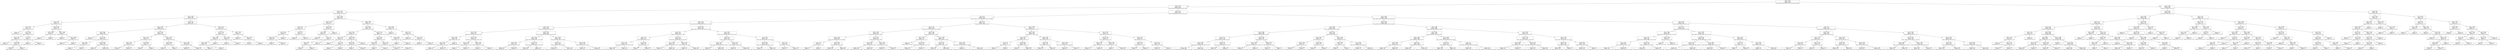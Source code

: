 digraph Tree {
node [shape=box, fontname="helvetica"] ;
edge [fontname="helvetica"] ;
0 [label="x[19] <= 2.031\nentropy = 2.331\nsamples = 20341\nvalue = [5163.0, 540.0, 3823.0, 7213.0, 1622.0, 640.0, 1340.0]"] ;
1 [label="x[18] <= 0.033\nentropy = 2.169\nsamples = 16707\nvalue = [5132, 537, 559, 6899, 1621, 640, 1319]"] ;
0 -> 1 [labeldistance=2.5, labelangle=45, headlabel="True"] ;
2 [label="x[10] <= 0.443\nentropy = 1.255\nsamples = 730\nvalue = [38, 2, 5, 178, 7, 498, 2]"] ;
1 -> 2 ;
3 [label="x[10] <= 0.209\nentropy = 0.961\nsamples = 624\nvalue = [12, 1, 5, 115, 3, 487, 1]"] ;
2 -> 3 ;
4 [label="x[22] <= 0.035\nentropy = 1.95\nsamples = 29\nvalue = [6, 0, 5, 8, 0, 10, 0]"] ;
3 -> 4 ;
5 [label="x[1] <= 0.427\nentropy = 1.574\nsamples = 17\nvalue = [1, 0, 3, 3, 0, 10, 0]"] ;
4 -> 5 ;
6 [label="entropy = 0.0\nsamples = 3\nvalue = [0, 0, 3, 0, 0, 0, 0]"] ;
5 -> 6 ;
7 [label="x[0] <= 0.831\nentropy = 1.095\nsamples = 14\nvalue = [1, 0, 0, 3, 0, 10, 0]"] ;
5 -> 7 ;
8 [label="x[22] <= 0.027\nentropy = 0.65\nsamples = 12\nvalue = [0, 0, 0, 2, 0, 10, 0]"] ;
7 -> 8 ;
9 [label="entropy = 0.0\nsamples = 9\nvalue = [0, 0, 0, 0, 0, 9, 0]"] ;
8 -> 9 ;
10 [label="x[4] <= 0.069\nentropy = 0.918\nsamples = 3\nvalue = [0, 0, 0, 2, 0, 1, 0]"] ;
8 -> 10 ;
11 [label="entropy = 0.0\nsamples = 2\nvalue = [0, 0, 0, 2, 0, 0, 0]"] ;
10 -> 11 ;
12 [label="entropy = 0.0\nsamples = 1\nvalue = [0, 0, 0, 0, 0, 1, 0]"] ;
10 -> 12 ;
13 [label="x[7] <= 0.647\nentropy = 1.0\nsamples = 2\nvalue = [1, 0, 0, 1, 0, 0, 0]"] ;
7 -> 13 ;
14 [label="entropy = 0.0\nsamples = 1\nvalue = [0, 0, 0, 1, 0, 0, 0]"] ;
13 -> 14 ;
15 [label="entropy = 0.0\nsamples = 1\nvalue = [1, 0, 0, 0, 0, 0, 0]"] ;
13 -> 15 ;
16 [label="x[12] <= 0.319\nentropy = 1.483\nsamples = 12\nvalue = [5, 0, 2, 5, 0, 0, 0]"] ;
4 -> 16 ;
17 [label="x[13] <= 0.809\nentropy = 0.971\nsamples = 5\nvalue = [3, 0, 2, 0, 0, 0, 0]"] ;
16 -> 17 ;
18 [label="entropy = 0.0\nsamples = 2\nvalue = [0, 0, 2, 0, 0, 0, 0]"] ;
17 -> 18 ;
19 [label="entropy = 0.0\nsamples = 3\nvalue = [3, 0, 0, 0, 0, 0, 0]"] ;
17 -> 19 ;
20 [label="x[22] <= 0.136\nentropy = 0.863\nsamples = 7\nvalue = [2, 0, 0, 5, 0, 0, 0]"] ;
16 -> 20 ;
21 [label="entropy = 0.0\nsamples = 4\nvalue = [0, 0, 0, 4, 0, 0, 0]"] ;
20 -> 21 ;
22 [label="x[11] <= 0.236\nentropy = 0.918\nsamples = 3\nvalue = [2, 0, 0, 1, 0, 0, 0]"] ;
20 -> 22 ;
23 [label="entropy = 0.0\nsamples = 1\nvalue = [0, 0, 0, 1, 0, 0, 0]"] ;
22 -> 23 ;
24 [label="entropy = 0.0\nsamples = 2\nvalue = [2, 0, 0, 0, 0, 0, 0]"] ;
22 -> 24 ;
25 [label="x[19] <= 1.06\nentropy = 0.837\nsamples = 595\nvalue = [6, 1, 0, 107, 3, 477, 1]"] ;
3 -> 25 ;
26 [label="x[22] <= 0.028\nentropy = 0.779\nsamples = 569\nvalue = [5, 0, 0, 98, 3, 463, 0]"] ;
25 -> 26 ;
27 [label="x[8] <= 0.06\nentropy = 0.688\nsamples = 438\nvalue = [1, 0, 0, 76, 0, 361, 0]"] ;
26 -> 27 ;
28 [label="entropy = 0.0\nsamples = 3\nvalue = [0, 0, 0, 3, 0, 0, 0]"] ;
27 -> 28 ;
29 [label="x[0] <= 0.334\nentropy = 0.676\nsamples = 435\nvalue = [1, 0, 0, 73, 0, 361, 0]"] ;
27 -> 29 ;
30 [label="x[1] <= 0.057\nentropy = 0.986\nsamples = 9\nvalue = [1, 0, 0, 1, 0, 7, 0]"] ;
29 -> 30 ;
31 [label="entropy = 0.0\nsamples = 7\nvalue = [0, 0, 0, 0, 0, 7, 0]"] ;
30 -> 31 ;
32 [label="entropy = 1.0\nsamples = 2\nvalue = [1, 0, 0, 1, 0, 0, 0]"] ;
30 -> 32 ;
33 [label="x[14] <= 0.003\nentropy = 0.655\nsamples = 426\nvalue = [0, 0, 0, 72, 0, 354, 0]"] ;
29 -> 33 ;
34 [label="entropy = 0.0\nsamples = 18\nvalue = [0, 0, 0, 0, 0, 18, 0]"] ;
33 -> 34 ;
35 [label="entropy = 0.672\nsamples = 408\nvalue = [0, 0, 0, 72, 0, 336, 0]"] ;
33 -> 35 ;
36 [label="x[6] <= 0.758\nentropy = 0.992\nsamples = 131\nvalue = [4, 0, 0, 22, 3, 102, 0]"] ;
26 -> 36 ;
37 [label="x[6] <= 0.702\nentropy = 1.428\nsamples = 27\nvalue = [2, 0, 0, 4, 3, 18, 0]"] ;
36 -> 37 ;
38 [label="x[0] <= 0.522\nentropy = 1.096\nsamples = 22\nvalue = [2, 0, 0, 4, 0, 16, 0]"] ;
37 -> 38 ;
39 [label="entropy = 0.971\nsamples = 5\nvalue = [2, 0, 0, 0, 0, 3, 0]"] ;
38 -> 39 ;
40 [label="entropy = 0.787\nsamples = 17\nvalue = [0, 0, 0, 4, 0, 13, 0]"] ;
38 -> 40 ;
41 [label="x[1] <= 0.469\nentropy = 0.971\nsamples = 5\nvalue = [0, 0, 0, 0, 3, 2, 0]"] ;
37 -> 41 ;
42 [label="entropy = 0.0\nsamples = 2\nvalue = [0, 0, 0, 0, 0, 2, 0]"] ;
41 -> 42 ;
43 [label="entropy = 0.0\nsamples = 3\nvalue = [0, 0, 0, 0, 3, 0, 0]"] ;
41 -> 43 ;
44 [label="x[15] <= 0.732\nentropy = 0.796\nsamples = 104\nvalue = [2, 0, 0, 18, 0, 84, 0]"] ;
36 -> 44 ;
45 [label="x[21] <= 0.208\nentropy = 0.286\nsamples = 20\nvalue = [1, 0, 0, 0, 0, 19, 0]"] ;
44 -> 45 ;
46 [label="entropy = 0.0\nsamples = 19\nvalue = [0, 0, 0, 0, 0, 19, 0]"] ;
45 -> 46 ;
47 [label="entropy = 0.0\nsamples = 1\nvalue = [1, 0, 0, 0, 0, 0, 0]"] ;
45 -> 47 ;
48 [label="x[11] <= 0.887\nentropy = 0.839\nsamples = 84\nvalue = [1, 0, 0, 18, 0, 65, 0]"] ;
44 -> 48 ;
49 [label="entropy = 0.829\nsamples = 65\nvalue = [0, 0, 0, 17, 0, 48, 0]"] ;
48 -> 49 ;
50 [label="entropy = 0.591\nsamples = 19\nvalue = [1, 0, 0, 1, 0, 17, 0]"] ;
48 -> 50 ;
51 [label="x[13] <= 0.67\nentropy = 1.553\nsamples = 26\nvalue = [1, 1, 0, 9, 0, 14, 1]"] ;
25 -> 51 ;
52 [label="x[7] <= 0.925\nentropy = 1.116\nsamples = 21\nvalue = [0, 0, 0, 6, 0, 14, 1]"] ;
51 -> 52 ;
53 [label="x[6] <= 0.957\nentropy = 0.996\nsamples = 13\nvalue = [0, 0, 0, 6, 0, 7, 0]"] ;
52 -> 53 ;
54 [label="x[11] <= 0.796\nentropy = 0.881\nsamples = 10\nvalue = [0, 0, 0, 3, 0, 7, 0]"] ;
53 -> 54 ;
55 [label="entropy = 1.0\nsamples = 6\nvalue = [0, 0, 0, 3, 0, 3, 0]"] ;
54 -> 55 ;
56 [label="entropy = 0.0\nsamples = 4\nvalue = [0, 0, 0, 0, 0, 4, 0]"] ;
54 -> 56 ;
57 [label="entropy = 0.0\nsamples = 3\nvalue = [0, 0, 0, 3, 0, 0, 0]"] ;
53 -> 57 ;
58 [label="x[11] <= 0.249\nentropy = 0.544\nsamples = 8\nvalue = [0, 0, 0, 0, 0, 7, 1]"] ;
52 -> 58 ;
59 [label="entropy = 0.0\nsamples = 1\nvalue = [0, 0, 0, 0, 0, 0, 1]"] ;
58 -> 59 ;
60 [label="entropy = 0.0\nsamples = 7\nvalue = [0, 0, 0, 0, 0, 7, 0]"] ;
58 -> 60 ;
61 [label="x[18] <= 0.022\nentropy = 1.371\nsamples = 5\nvalue = [1, 1, 0, 3, 0, 0, 0]"] ;
51 -> 61 ;
62 [label="entropy = 0.0\nsamples = 3\nvalue = [0, 0, 0, 3, 0, 0, 0]"] ;
61 -> 62 ;
63 [label="x[22] <= 0.027\nentropy = 1.0\nsamples = 2\nvalue = [1, 1, 0, 0, 0, 0, 0]"] ;
61 -> 63 ;
64 [label="entropy = 0.0\nsamples = 1\nvalue = [1, 0, 0, 0, 0, 0, 0]"] ;
63 -> 64 ;
65 [label="entropy = 0.0\nsamples = 1\nvalue = [0, 1, 0, 0, 0, 0, 0]"] ;
63 -> 65 ;
66 [label="x[11] <= 0.312\nentropy = 1.588\nsamples = 106\nvalue = [26, 1, 0, 63, 4, 11, 1]"] ;
2 -> 66 ;
67 [label="x[22] <= 0.024\nentropy = 1.415\nsamples = 31\nvalue = [1, 1, 0, 22, 1, 5, 1]"] ;
66 -> 67 ;
68 [label="x[4] <= 0.03\nentropy = 1.753\nsamples = 9\nvalue = [0, 1, 0, 3, 0, 4, 1]"] ;
67 -> 68 ;
69 [label="x[6] <= 0.817\nentropy = 0.985\nsamples = 7\nvalue = [0, 0, 0, 3, 0, 4, 0]"] ;
68 -> 69 ;
70 [label="x[11] <= 0.22\nentropy = 0.811\nsamples = 4\nvalue = [0, 0, 0, 3, 0, 1, 0]"] ;
69 -> 70 ;
71 [label="entropy = 0.0\nsamples = 3\nvalue = [0, 0, 0, 3, 0, 0, 0]"] ;
70 -> 71 ;
72 [label="entropy = 0.0\nsamples = 1\nvalue = [0, 0, 0, 0, 0, 1, 0]"] ;
70 -> 72 ;
73 [label="entropy = 0.0\nsamples = 3\nvalue = [0, 0, 0, 0, 0, 3, 0]"] ;
69 -> 73 ;
74 [label="x[0] <= 0.367\nentropy = 1.0\nsamples = 2\nvalue = [0, 1, 0, 0, 0, 0, 1]"] ;
68 -> 74 ;
75 [label="entropy = 0.0\nsamples = 1\nvalue = [0, 0, 0, 0, 0, 0, 1]"] ;
74 -> 75 ;
76 [label="entropy = 0.0\nsamples = 1\nvalue = [0, 1, 0, 0, 0, 0, 0]"] ;
74 -> 76 ;
77 [label="x[0] <= 0.962\nentropy = 0.791\nsamples = 22\nvalue = [1, 0, 0, 19, 1, 1, 0]"] ;
67 -> 77 ;
78 [label="x[7] <= 0.89\nentropy = 0.549\nsamples = 21\nvalue = [0, 0, 0, 19, 1, 1, 0]"] ;
77 -> 78 ;
79 [label="entropy = 0.0\nsamples = 17\nvalue = [0, 0, 0, 17, 0, 0, 0]"] ;
78 -> 79 ;
80 [label="x[1] <= 0.231\nentropy = 1.5\nsamples = 4\nvalue = [0, 0, 0, 2, 1, 1, 0]"] ;
78 -> 80 ;
81 [label="x[10] <= 0.651\nentropy = 1.0\nsamples = 2\nvalue = [0, 0, 0, 0, 1, 1, 0]"] ;
80 -> 81 ;
82 [label="entropy = 0.0\nsamples = 1\nvalue = [0, 0, 0, 0, 1, 0, 0]"] ;
81 -> 82 ;
83 [label="entropy = 0.0\nsamples = 1\nvalue = [0, 0, 0, 0, 0, 1, 0]"] ;
81 -> 83 ;
84 [label="entropy = 0.0\nsamples = 2\nvalue = [0, 0, 0, 2, 0, 0, 0]"] ;
80 -> 84 ;
85 [label="entropy = 0.0\nsamples = 1\nvalue = [1, 0, 0, 0, 0, 0, 0]"] ;
77 -> 85 ;
86 [label="x[10] <= 0.859\nentropy = 1.482\nsamples = 75\nvalue = [25, 0, 0, 41, 3, 6, 0]"] ;
66 -> 86 ;
87 [label="x[0] <= 0.533\nentropy = 1.526\nsamples = 56\nvalue = [25, 0, 0, 24, 2, 5, 0]"] ;
86 -> 87 ;
88 [label="x[0] <= 0.413\nentropy = 1.663\nsamples = 24\nvalue = [6, 0, 0, 12, 1, 5, 0]"] ;
87 -> 88 ;
89 [label="x[8] <= 0.367\nentropy = 1.361\nsamples = 10\nvalue = [5, 0, 0, 4, 1, 0, 0]"] ;
88 -> 89 ;
90 [label="entropy = 0.0\nsamples = 4\nvalue = [0, 0, 0, 4, 0, 0, 0]"] ;
89 -> 90 ;
91 [label="x[1] <= 0.18\nentropy = 0.65\nsamples = 6\nvalue = [5, 0, 0, 0, 1, 0, 0]"] ;
89 -> 91 ;
92 [label="entropy = 0.0\nsamples = 1\nvalue = [0, 0, 0, 0, 1, 0, 0]"] ;
91 -> 92 ;
93 [label="entropy = 0.0\nsamples = 5\nvalue = [5, 0, 0, 0, 0, 0, 0]"] ;
91 -> 93 ;
94 [label="x[19] <= 0.929\nentropy = 1.264\nsamples = 14\nvalue = [1, 0, 0, 8, 0, 5, 0]"] ;
88 -> 94 ;
95 [label="x[13] <= 0.467\nentropy = 0.922\nsamples = 10\nvalue = [1, 0, 0, 8, 0, 1, 0]"] ;
94 -> 95 ;
96 [label="entropy = 0.0\nsamples = 1\nvalue = [0, 0, 0, 0, 0, 1, 0]"] ;
95 -> 96 ;
97 [label="entropy = 0.503\nsamples = 9\nvalue = [1, 0, 0, 8, 0, 0, 0]"] ;
95 -> 97 ;
98 [label="entropy = 0.0\nsamples = 4\nvalue = [0, 0, 0, 0, 0, 4, 0]"] ;
94 -> 98 ;
99 [label="x[10] <= 0.718\nentropy = 1.133\nsamples = 32\nvalue = [19, 0, 0, 12, 1, 0, 0]"] ;
87 -> 99 ;
100 [label="x[5] <= 0.015\nentropy = 0.994\nsamples = 22\nvalue = [10, 0, 0, 12, 0, 0, 0]"] ;
99 -> 100 ;
101 [label="x[8] <= 0.921\nentropy = 0.544\nsamples = 8\nvalue = [1, 0, 0, 7, 0, 0, 0]"] ;
100 -> 101 ;
102 [label="entropy = 0.0\nsamples = 7\nvalue = [0, 0, 0, 7, 0, 0, 0]"] ;
101 -> 102 ;
103 [label="entropy = 0.0\nsamples = 1\nvalue = [1, 0, 0, 0, 0, 0, 0]"] ;
101 -> 103 ;
104 [label="x[13] <= 0.781\nentropy = 0.94\nsamples = 14\nvalue = [9, 0, 0, 5, 0, 0, 0]"] ;
100 -> 104 ;
105 [label="entropy = 0.918\nsamples = 6\nvalue = [2, 0, 0, 4, 0, 0, 0]"] ;
104 -> 105 ;
106 [label="entropy = 0.544\nsamples = 8\nvalue = [7, 0, 0, 1, 0, 0, 0]"] ;
104 -> 106 ;
107 [label="x[12] <= 0.189\nentropy = 0.469\nsamples = 10\nvalue = [9, 0, 0, 0, 1, 0, 0]"] ;
99 -> 107 ;
108 [label="entropy = 0.0\nsamples = 1\nvalue = [0, 0, 0, 0, 1, 0, 0]"] ;
107 -> 108 ;
109 [label="entropy = 0.0\nsamples = 9\nvalue = [9, 0, 0, 0, 0, 0, 0]"] ;
107 -> 109 ;
110 [label="x[6] <= 0.356\nentropy = 0.591\nsamples = 19\nvalue = [0, 0, 0, 17, 1, 1, 0]"] ;
86 -> 110 ;
111 [label="entropy = 0.0\nsamples = 1\nvalue = [0, 0, 0, 0, 1, 0, 0]"] ;
110 -> 111 ;
112 [label="x[12] <= 0.417\nentropy = 0.31\nsamples = 18\nvalue = [0, 0, 0, 17, 0, 1, 0]"] ;
110 -> 112 ;
113 [label="entropy = 0.0\nsamples = 14\nvalue = [0, 0, 0, 14, 0, 0, 0]"] ;
112 -> 113 ;
114 [label="x[5] <= 0.023\nentropy = 0.811\nsamples = 4\nvalue = [0, 0, 0, 3, 0, 1, 0]"] ;
112 -> 114 ;
115 [label="entropy = 0.0\nsamples = 1\nvalue = [0, 0, 0, 0, 0, 1, 0]"] ;
114 -> 115 ;
116 [label="entropy = 0.0\nsamples = 3\nvalue = [0, 0, 0, 3, 0, 0, 0]"] ;
114 -> 116 ;
117 [label="x[8] <= 0.33\nentropy = 2.075\nsamples = 15977\nvalue = [5094, 535, 554, 6721, 1614, 142, 1317]"] ;
1 -> 117 ;
118 [label="x[9] <= 0.5\nentropy = 2.235\nsamples = 4392\nvalue = [1027.0, 170.0, 176.0, 1593.0, 270.0, 76.0, 1080.0]"] ;
117 -> 118 ;
119 [label="x[21] <= 0.39\nentropy = 2.269\nsamples = 2361\nvalue = [609.0, 158.0, 175.0, 1003.0, 205.0, 72.0, 139.0]"] ;
118 -> 119 ;
120 [label="x[4] <= 0.101\nentropy = 2.146\nsamples = 1159\nvalue = [361, 21, 133, 474, 36, 67, 67]"] ;
119 -> 120 ;
121 [label="x[8] <= 0.209\nentropy = 1.912\nsamples = 147\nvalue = [14.0, 5.0, 7.0, 66.0, 5.0, 50.0, 0.0]"] ;
120 -> 121 ;
122 [label="x[10] <= 0.874\nentropy = 1.907\nsamples = 68\nvalue = [10, 4, 7, 38, 1, 8, 0]"] ;
121 -> 122 ;
123 [label="x[6] <= 0.854\nentropy = 2.164\nsamples = 53\nvalue = [10, 4, 7, 23, 1, 8, 0]"] ;
122 -> 123 ;
124 [label="entropy = 1.51\nsamples = 21\nvalue = [6, 0, 2, 12, 1, 0, 0]"] ;
123 -> 124 ;
125 [label="entropy = 2.198\nsamples = 32\nvalue = [4, 4, 5, 11, 0, 8, 0]"] ;
123 -> 125 ;
126 [label="entropy = 0.0\nsamples = 15\nvalue = [0, 0, 0, 15, 0, 0, 0]"] ;
122 -> 126 ;
127 [label="x[10] <= 0.209\nentropy = 1.531\nsamples = 79\nvalue = [4.0, 1.0, 0.0, 28.0, 4.0, 42.0, 0.0]"] ;
121 -> 127 ;
128 [label="x[11] <= 0.147\nentropy = 1.452\nsamples = 17\nvalue = [2, 0, 0, 11, 3, 1, 0]"] ;
127 -> 128 ;
129 [label="entropy = 1.5\nsamples = 4\nvalue = [1, 0, 0, 0, 2, 1, 0]"] ;
128 -> 129 ;
130 [label="entropy = 0.773\nsamples = 13\nvalue = [1, 0, 0, 11, 1, 0, 0]"] ;
128 -> 130 ;
131 [label="x[10] <= 0.859\nentropy = 1.258\nsamples = 62\nvalue = [2, 1, 0, 17, 1, 41, 0]"] ;
127 -> 131 ;
132 [label="entropy = 1.17\nsamples = 56\nvalue = [2, 1, 0, 11, 1, 41, 0]"] ;
131 -> 132 ;
133 [label="entropy = 0.0\nsamples = 6\nvalue = [0, 0, 0, 6, 0, 0, 0]"] ;
131 -> 133 ;
134 [label="x[16] <= 0.733\nentropy = 2.039\nsamples = 1012\nvalue = [347.0, 16.0, 126.0, 408.0, 31.0, 17.0, 67.0]"] ;
120 -> 134 ;
135 [label="x[0] <= 0.329\nentropy = 1.892\nsamples = 348\nvalue = [64.0, 0.0, 95.0, 154.0, 1.0, 5.0, 29.0]"] ;
134 -> 135 ;
136 [label="x[4] <= 0.756\nentropy = 1.548\nsamples = 132\nvalue = [9, 0, 74, 38, 0, 0, 11]"] ;
135 -> 136 ;
137 [label="entropy = 1.775\nsamples = 80\nvalue = [8, 0, 26, 35, 0, 0, 11]"] ;
136 -> 137 ;
138 [label="entropy = 0.454\nsamples = 52\nvalue = [1, 0, 48, 3, 0, 0, 0]"] ;
136 -> 138 ;
139 [label="x[5] <= 0.374\nentropy = 1.772\nsamples = 216\nvalue = [55.0, 0.0, 21.0, 116.0, 1.0, 5.0, 18.0]"] ;
135 -> 139 ;
140 [label="entropy = 1.392\nsamples = 34\nvalue = [4, 0, 0, 23, 0, 5, 2]"] ;
139 -> 140 ;
141 [label="entropy = 1.718\nsamples = 182\nvalue = [51, 0, 21, 93, 1, 0, 16]"] ;
139 -> 141 ;
142 [label="x[10] <= 0.209\nentropy = 1.933\nsamples = 664\nvalue = [283, 16, 31, 254, 30, 12, 38]"] ;
134 -> 142 ;
143 [label="x[19] <= 1.13\nentropy = 1.838\nsamples = 438\nvalue = [201, 9, 31, 157, 20, 0, 20]"] ;
142 -> 143 ;
144 [label="entropy = 1.723\nsamples = 253\nvalue = [131.0, 8.0, 18.0, 77.0, 19.0, 0.0, 0.0]"] ;
143 -> 144 ;
145 [label="entropy = 1.751\nsamples = 185\nvalue = [70, 1, 13, 80, 1, 0, 20]"] ;
143 -> 145 ;
146 [label="x[10] <= 0.443\nentropy = 1.924\nsamples = 226\nvalue = [82, 7, 0, 97, 10, 12, 18]"] ;
142 -> 146 ;
147 [label="entropy = 1.927\nsamples = 54\nvalue = [27, 2, 0, 9, 3, 12, 1]"] ;
146 -> 147 ;
148 [label="entropy = 1.687\nsamples = 172\nvalue = [55.0, 5.0, 0.0, 88.0, 7.0, 0.0, 17.0]"] ;
146 -> 148 ;
149 [label="x[16] <= 0.999\nentropy = 2.191\nsamples = 1202\nvalue = [248.0, 137.0, 42.0, 529.0, 169.0, 5.0, 72.0]"] ;
119 -> 149 ;
150 [label="x[8] <= 0.06\nentropy = 2.097\nsamples = 449\nvalue = [75, 35, 34, 230, 26, 1, 48]"] ;
149 -> 150 ;
151 [label="x[6] <= 0.97\nentropy = 1.713\nsamples = 229\nvalue = [36, 18, 4, 145, 16, 1, 9]"] ;
150 -> 151 ;
152 [label="x[21] <= 0.772\nentropy = 1.753\nsamples = 196\nvalue = [36.0, 18.0, 2.0, 117.0, 14.0, 0.0, 9.0]"] ;
151 -> 152 ;
153 [label="entropy = 1.654\nsamples = 128\nvalue = [31, 8, 0, 75, 6, 0, 8]"] ;
152 -> 153 ;
154 [label="entropy = 1.715\nsamples = 68\nvalue = [5, 10, 2, 42, 8, 0, 1]"] ;
152 -> 154 ;
155 [label="x[4] <= 0.251\nentropy = 0.844\nsamples = 33\nvalue = [0, 0, 2, 28, 2, 1, 0]"] ;
151 -> 155 ;
156 [label="entropy = 1.585\nsamples = 3\nvalue = [0, 0, 0, 1, 1, 1, 0]"] ;
155 -> 156 ;
157 [label="entropy = 0.561\nsamples = 30\nvalue = [0, 0, 2, 27, 1, 0, 0]"] ;
155 -> 157 ;
158 [label="x[10] <= 0.51\nentropy = 2.295\nsamples = 220\nvalue = [39.0, 17.0, 30.0, 85.0, 10.0, 0.0, 39.0]"] ;
150 -> 158 ;
159 [label="x[6] <= 0.226\nentropy = 2.192\nsamples = 139\nvalue = [31, 12, 28, 55, 5, 0, 8]"] ;
158 -> 159 ;
160 [label="entropy = 0.735\nsamples = 14\nvalue = [1, 0, 12, 0, 1, 0, 0]"] ;
159 -> 160 ;
161 [label="entropy = 2.132\nsamples = 125\nvalue = [30, 12, 16, 55, 4, 0, 8]"] ;
159 -> 161 ;
162 [label="x[10] <= 0.718\nentropy = 2.019\nsamples = 81\nvalue = [8, 5, 2, 30, 5, 0, 31]"] ;
158 -> 162 ;
163 [label="entropy = 1.236\nsamples = 33\nvalue = [0, 0, 1, 7, 2, 0, 23]"] ;
162 -> 163 ;
164 [label="entropy = 2.076\nsamples = 48\nvalue = [8, 5, 1, 23, 3, 0, 8]"] ;
162 -> 164 ;
165 [label="x[1] <= 0.854\nentropy = 2.131\nsamples = 753\nvalue = [173.0, 102.0, 8.0, 299.0, 143.0, 4.0, 24.0]"] ;
149 -> 165 ;
166 [label="x[10] <= 0.51\nentropy = 2.107\nsamples = 542\nvalue = [147, 41, 7, 210, 112, 4, 21]"] ;
165 -> 166 ;
167 [label="x[18] <= 0.2\nentropy = 2.041\nsamples = 331\nvalue = [112.0, 19.0, 6.0, 116.0, 69.0, 4.0, 5.0]"] ;
166 -> 167 ;
168 [label="entropy = 1.972\nsamples = 71\nvalue = [29, 4, 0, 26, 6, 4, 2]"] ;
167 -> 168 ;
169 [label="entropy = 1.988\nsamples = 260\nvalue = [83, 15, 6, 90, 63, 0, 3]"] ;
167 -> 169 ;
170 [label="x[6] <= 0.279\nentropy = 2.076\nsamples = 211\nvalue = [35, 22, 1, 94, 43, 0, 16]"] ;
166 -> 170 ;
171 [label="entropy = 1.15\nsamples = 29\nvalue = [1, 0, 0, 17, 11, 0, 0]"] ;
170 -> 171 ;
172 [label="entropy = 2.136\nsamples = 182\nvalue = [34, 22, 1, 77, 32, 0, 16]"] ;
170 -> 172 ;
173 [label="x[1] <= 0.904\nentropy = 1.945\nsamples = 211\nvalue = [26.0, 61.0, 1.0, 89.0, 31.0, 0.0, 3.0]"] ;
165 -> 173 ;
174 [label="x[21] <= 0.651\nentropy = 1.819\nsamples = 195\nvalue = [22.0, 61.0, 0.0, 86.0, 25.0, 0.0, 1.0]"] ;
173 -> 174 ;
175 [label="entropy = 1.794\nsamples = 67\nvalue = [14, 10, 0, 33, 10, 0, 0]"] ;
174 -> 175 ;
176 [label="entropy = 1.723\nsamples = 128\nvalue = [8, 51, 0, 53, 15, 0, 1]"] ;
174 -> 176 ;
177 [label="x[3] <= 0.24\nentropy = 2.108\nsamples = 16\nvalue = [4, 0, 1, 3, 6, 0, 2]"] ;
173 -> 177 ;
178 [label="entropy = 0.918\nsamples = 3\nvalue = [0, 0, 1, 2, 0, 0, 0]"] ;
177 -> 178 ;
179 [label="entropy = 1.738\nsamples = 13\nvalue = [4, 0, 0, 1, 6, 0, 2]"] ;
177 -> 179 ;
180 [label="x[10] <= 0.67\nentropy = 1.727\nsamples = 2031\nvalue = [418, 12, 1, 590, 65, 4, 941]"] ;
118 -> 180 ;
181 [label="x[1] <= 0.327\nentropy = 1.562\nsamples = 1614\nvalue = [217.0, 6.0, 1.0, 407.0, 50.0, 4.0, 929.0]"] ;
180 -> 181 ;
182 [label="x[16] <= 0.968\nentropy = 1.218\nsamples = 909\nvalue = [53, 0, 0, 181, 28, 1, 646]"] ;
181 -> 182 ;
183 [label="x[10] <= 0.549\nentropy = 0.904\nsamples = 474\nvalue = [16.0, 0.0, 0.0, 90.0, 0.0, 0.0, 368.0]"] ;
182 -> 183 ;
184 [label="x[4] <= 0.2\nentropy = 0.592\nsamples = 7\nvalue = [0, 0, 0, 6, 0, 0, 1]"] ;
183 -> 184 ;
185 [label="entropy = 0.0\nsamples = 1\nvalue = [0, 0, 0, 0, 0, 0, 1]"] ;
184 -> 185 ;
186 [label="entropy = 0.0\nsamples = 6\nvalue = [0, 0, 0, 6, 0, 0, 0]"] ;
184 -> 186 ;
187 [label="x[15] <= 0.376\nentropy = 0.885\nsamples = 467\nvalue = [16, 0, 0, 84, 0, 0, 367]"] ;
183 -> 187 ;
188 [label="entropy = 0.529\nsamples = 100\nvalue = [0, 0, 0, 12, 0, 0, 88]"] ;
187 -> 188 ;
189 [label="entropy = 0.959\nsamples = 367\nvalue = [16, 0, 0, 72, 0, 0, 279]"] ;
187 -> 189 ;
190 [label="x[7] <= 0.925\nentropy = 1.462\nsamples = 435\nvalue = [37, 0, 0, 91, 28, 1, 278]"] ;
182 -> 190 ;
191 [label="x[1] <= 0.074\nentropy = 1.392\nsamples = 418\nvalue = [33, 0, 0, 89, 20, 1, 275]"] ;
190 -> 191 ;
192 [label="entropy = 1.554\nsamples = 251\nvalue = [20, 0, 0, 63, 19, 1, 148]"] ;
191 -> 192 ;
193 [label="entropy = 1.049\nsamples = 167\nvalue = [13, 0, 0, 26, 1, 0, 127]"] ;
191 -> 193 ;
194 [label="x[0] <= 0.166\nentropy = 1.808\nsamples = 17\nvalue = [4, 0, 0, 2, 8, 0, 3]"] ;
190 -> 194 ;
195 [label="entropy = 0.845\nsamples = 11\nvalue = [3, 0, 0, 0, 8, 0, 0]"] ;
194 -> 195 ;
196 [label="entropy = 1.459\nsamples = 6\nvalue = [1, 0, 0, 2, 0, 0, 3]"] ;
194 -> 196 ;
197 [label="x[10] <= 0.482\nentropy = 1.806\nsamples = 705\nvalue = [164, 6, 1, 226, 22, 3, 283]"] ;
181 -> 197 ;
198 [label="x[5] <= 0.054\nentropy = 1.738\nsamples = 52\nvalue = [26, 2, 0, 18, 2, 3, 1]"] ;
197 -> 198 ;
199 [label="entropy = 0.0\nsamples = 3\nvalue = [0, 0, 0, 0, 0, 3, 0]"] ;
198 -> 199 ;
200 [label="x[21] <= 0.611\nentropy = 1.507\nsamples = 49\nvalue = [26.0, 2.0, 0.0, 18.0, 2.0, 0.0, 1.0]"] ;
198 -> 200 ;
201 [label="entropy = 1.075\nsamples = 39\nvalue = [25.0, 0.0, 0.0, 13.0, 0.0, 0.0, 1.0]"] ;
200 -> 201 ;
202 [label="entropy = 1.761\nsamples = 10\nvalue = [1, 2, 0, 5, 2, 0, 0]"] ;
200 -> 202 ;
203 [label="x[16] <= 0.996\nentropy = 1.736\nsamples = 653\nvalue = [138, 4, 1, 208, 20, 0, 282]"] ;
197 -> 203 ;
204 [label="x[8] <= 0.06\nentropy = 1.542\nsamples = 363\nvalue = [57, 2, 0, 129, 2, 0, 173]"] ;
203 -> 204 ;
205 [label="entropy = 1.753\nsamples = 54\nvalue = [17, 1, 0, 25, 2, 0, 9]"] ;
204 -> 205 ;
206 [label="entropy = 1.422\nsamples = 309\nvalue = [40, 1, 0, 104, 0, 0, 164]"] ;
204 -> 206 ;
207 [label="x[13] <= 0.478\nentropy = 1.882\nsamples = 290\nvalue = [81.0, 2.0, 1.0, 79.0, 18.0, 0.0, 109.0]"] ;
203 -> 207 ;
208 [label="entropy = 1.9\nsamples = 97\nvalue = [14.0, 2.0, 0.0, 29.0, 10.0, 0.0, 42.0]"] ;
207 -> 208 ;
209 [label="entropy = 1.794\nsamples = 193\nvalue = [67.0, 0.0, 1.0, 50.0, 8.0, 0.0, 67.0]"] ;
207 -> 209 ;
210 [label="x[21] <= 0.408\nentropy = 1.437\nsamples = 417\nvalue = [201, 6, 0, 183, 15, 0, 12]"] ;
180 -> 210 ;
211 [label="x[10] <= 0.786\nentropy = 1.226\nsamples = 308\nvalue = [164, 2, 0, 133, 2, 0, 7]"] ;
210 -> 211 ;
212 [label="x[4] <= 0.058\nentropy = 1.03\nsamples = 130\nvalue = [90, 1, 0, 37, 0, 0, 2]"] ;
211 -> 212 ;
213 [label="x[7] <= 0.511\nentropy = 1.5\nsamples = 4\nvalue = [0, 1, 0, 2, 0, 0, 1]"] ;
212 -> 213 ;
214 [label="entropy = 0.0\nsamples = 2\nvalue = [0, 0, 0, 2, 0, 0, 0]"] ;
213 -> 214 ;
215 [label="entropy = 1.0\nsamples = 2\nvalue = [0, 1, 0, 0, 0, 0, 1]"] ;
213 -> 215 ;
216 [label="x[15] <= 0.456\nentropy = 0.915\nsamples = 126\nvalue = [90, 0, 0, 35, 0, 0, 1]"] ;
212 -> 216 ;
217 [label="entropy = 0.0\nsamples = 6\nvalue = [0, 0, 0, 6, 0, 0, 0]"] ;
216 -> 217 ;
218 [label="entropy = 0.864\nsamples = 120\nvalue = [90, 0, 0, 29, 0, 0, 1]"] ;
216 -> 218 ;
219 [label="x[16] <= 0.926\nentropy = 1.266\nsamples = 178\nvalue = [74, 1, 0, 96, 2, 0, 5]"] ;
211 -> 219 ;
220 [label="x[6] <= 0.586\nentropy = 1.163\nsamples = 79\nvalue = [22, 0, 0, 52, 0, 0, 5]"] ;
219 -> 220 ;
221 [label="entropy = 0.602\nsamples = 34\nvalue = [5, 0, 0, 29, 0, 0, 0]"] ;
220 -> 221 ;
222 [label="entropy = 1.378\nsamples = 45\nvalue = [17, 0, 0, 23, 0, 0, 5]"] ;
220 -> 222 ;
223 [label="x[15] <= 0.905\nentropy = 1.189\nsamples = 99\nvalue = [52.0, 1.0, 0.0, 44.0, 2.0, 0.0, 0.0]"] ;
219 -> 223 ;
224 [label="entropy = 0.984\nsamples = 87\nvalue = [50, 0, 0, 37, 0, 0, 0]"] ;
223 -> 224 ;
225 [label="entropy = 1.614\nsamples = 12\nvalue = [2, 1, 0, 7, 2, 0, 0]"] ;
223 -> 225 ;
226 [label="x[6] <= 0.544\nentropy = 1.79\nsamples = 109\nvalue = [37, 4, 0, 50, 13, 0, 5]"] ;
210 -> 226 ;
227 [label="x[12] <= 0.415\nentropy = 1.549\nsamples = 70\nvalue = [22, 0, 0, 35, 12, 0, 1]"] ;
226 -> 227 ;
228 [label="x[10] <= 0.787\nentropy = 1.574\nsamples = 39\nvalue = [15, 0, 0, 13, 11, 0, 0]"] ;
227 -> 228 ;
229 [label="entropy = 0.722\nsamples = 10\nvalue = [8, 0, 0, 2, 0, 0, 0]"] ;
228 -> 229 ;
230 [label="entropy = 1.556\nsamples = 29\nvalue = [7, 0, 0, 11, 11, 0, 0]"] ;
228 -> 230 ;
231 [label="x[13] <= 0.085\nentropy = 1.156\nsamples = 31\nvalue = [7, 0, 0, 22, 1, 0, 1]"] ;
227 -> 231 ;
232 [label="entropy = 0.0\nsamples = 1\nvalue = [0, 0, 0, 0, 1, 0, 0]"] ;
231 -> 232 ;
233 [label="entropy = 0.982\nsamples = 30\nvalue = [7, 0, 0, 22, 0, 0, 1]"] ;
231 -> 233 ;
234 [label="x[11] <= 0.256\nentropy = 1.87\nsamples = 39\nvalue = [15, 4, 0, 15, 1, 0, 4]"] ;
226 -> 234 ;
235 [label="x[12] <= 0.437\nentropy = 1.854\nsamples = 13\nvalue = [4, 0, 0, 4, 1, 0, 4]"] ;
234 -> 235 ;
236 [label="entropy = 0.918\nsamples = 3\nvalue = [0, 0, 0, 0, 1, 0, 2]"] ;
235 -> 236 ;
237 [label="entropy = 1.522\nsamples = 10\nvalue = [4, 0, 0, 4, 0, 0, 2]"] ;
235 -> 237 ;
238 [label="x[5] <= 0.61\nentropy = 1.466\nsamples = 26\nvalue = [11, 4, 0, 11, 0, 0, 0]"] ;
234 -> 238 ;
239 [label="entropy = 1.219\nsamples = 20\nvalue = [11, 1, 0, 8, 0, 0, 0]"] ;
238 -> 239 ;
240 [label="entropy = 1.0\nsamples = 6\nvalue = [0, 3, 0, 3, 0, 0, 0]"] ;
238 -> 240 ;
241 [label="x[21] <= 0.396\nentropy = 1.887\nsamples = 11585\nvalue = [4067.0, 365.0, 378.0, 5128.0, 1344.0, 66.0, 237.0]"] ;
117 -> 241 ;
242 [label="x[10] <= 0.443\nentropy = 1.682\nsamples = 6833\nvalue = [2927.0, 87.0, 281.0, 3041.0, 312.0, 61.0, 124.0]"] ;
241 -> 242 ;
243 [label="x[7] <= 0.981\nentropy = 1.896\nsamples = 1950\nvalue = [564, 23, 275, 942, 57, 49, 40]"] ;
242 -> 243 ;
244 [label="x[10] <= 0.209\nentropy = 1.848\nsamples = 1804\nvalue = [555, 23, 179, 904, 55, 49, 39]"] ;
243 -> 244 ;
245 [label="x[4] <= 0.773\nentropy = 1.752\nsamples = 1671\nvalue = [523, 21, 177, 853, 53, 5, 39]"] ;
244 -> 245 ;
246 [label="x[16] <= 0.932\nentropy = 1.692\nsamples = 1571\nvalue = [516.0, 21.0, 118.0, 824.0, 50.0, 5.0, 37.0]"] ;
245 -> 246 ;
247 [label="entropy = 1.535\nsamples = 882\nvalue = [246.0, 9.0, 71.0, 520.0, 0.0, 5.0, 31.0]"] ;
246 -> 247 ;
248 [label="entropy = 1.751\nsamples = 689\nvalue = [270, 12, 47, 304, 50, 0, 6]"] ;
246 -> 248 ;
249 [label="x[18] <= 0.786\nentropy = 1.5\nsamples = 100\nvalue = [7.0, 0.0, 59.0, 29.0, 3.0, 0.0, 2.0]"] ;
245 -> 249 ;
250 [label="entropy = 2.019\nsamples = 26\nvalue = [7, 0, 11, 4, 2, 0, 2]"] ;
249 -> 250 ;
251 [label="entropy = 1.018\nsamples = 74\nvalue = [0, 0, 48, 25, 1, 0, 0]"] ;
249 -> 251 ;
252 [label="x[5] <= 0.498\nentropy = 1.826\nsamples = 133\nvalue = [32, 2, 2, 51, 2, 44, 0]"] ;
244 -> 252 ;
253 [label="x[7] <= 0.746\nentropy = 1.693\nsamples = 94\nvalue = [20.0, 2.0, 0.0, 27.0, 1.0, 44.0, 0.0]"] ;
252 -> 253 ;
254 [label="entropy = 1.873\nsamples = 47\nvalue = [16.0, 2.0, 0.0, 16.0, 1.0, 12.0, 0.0]"] ;
253 -> 254 ;
255 [label="entropy = 1.17\nsamples = 47\nvalue = [4, 0, 0, 11, 0, 32, 0]"] ;
253 -> 255 ;
256 [label="x[14] <= 0.036\nentropy = 1.31\nsamples = 39\nvalue = [12, 0, 2, 24, 1, 0, 0]"] ;
252 -> 256 ;
257 [label="entropy = 1.073\nsamples = 37\nvalue = [12, 0, 0, 24, 1, 0, 0]"] ;
256 -> 257 ;
258 [label="entropy = 0.0\nsamples = 2\nvalue = [0, 0, 2, 0, 0, 0, 0]"] ;
256 -> 258 ;
259 [label="x[6] <= 0.975\nentropy = 1.285\nsamples = 146\nvalue = [9, 0, 96, 38, 2, 0, 1]"] ;
243 -> 259 ;
260 [label="x[0] <= 0.483\nentropy = 2.021\nsamples = 22\nvalue = [4, 0, 8, 7, 2, 0, 1]"] ;
259 -> 260 ;
261 [label="x[12] <= 0.485\nentropy = 1.325\nsamples = 12\nvalue = [0, 0, 5, 6, 0, 0, 1]"] ;
260 -> 261 ;
262 [label="entropy = 0.991\nsamples = 9\nvalue = [0, 0, 5, 4, 0, 0, 0]"] ;
261 -> 262 ;
263 [label="entropy = 0.918\nsamples = 3\nvalue = [0, 0, 0, 2, 0, 0, 1]"] ;
261 -> 263 ;
264 [label="x[21] <= 0.056\nentropy = 1.846\nsamples = 10\nvalue = [4, 0, 3, 1, 2, 0, 0]"] ;
260 -> 264 ;
265 [label="entropy = 0.722\nsamples = 5\nvalue = [4, 0, 0, 0, 1, 0, 0]"] ;
264 -> 265 ;
266 [label="entropy = 1.371\nsamples = 5\nvalue = [0, 0, 3, 1, 1, 0, 0]"] ;
264 -> 266 ;
267 [label="x[8] <= 0.545\nentropy = 1.038\nsamples = 124\nvalue = [5, 0, 88, 31, 0, 0, 0]"] ;
259 -> 267 ;
268 [label="x[12] <= 0.344\nentropy = 0.971\nsamples = 5\nvalue = [2, 0, 3, 0, 0, 0, 0]"] ;
267 -> 268 ;
269 [label="entropy = 0.0\nsamples = 3\nvalue = [0, 0, 3, 0, 0, 0, 0]"] ;
268 -> 269 ;
270 [label="entropy = 0.0\nsamples = 2\nvalue = [2, 0, 0, 0, 0, 0, 0]"] ;
268 -> 270 ;
271 [label="x[1] <= 0.39\nentropy = 0.986\nsamples = 119\nvalue = [3.0, 0.0, 85.0, 31.0, 0.0, 0.0, 0.0]"] ;
267 -> 271 ;
272 [label="entropy = 1.296\nsamples = 13\nvalue = [1, 0, 5, 7, 0, 0, 0]"] ;
271 -> 272 ;
273 [label="entropy = 0.9\nsamples = 106\nvalue = [2, 0, 80, 24, 0, 0, 0]"] ;
271 -> 273 ;
274 [label="x[10] <= 0.885\nentropy = 1.469\nsamples = 4883\nvalue = [2363, 64, 6, 2099, 255, 12, 84]"] ;
242 -> 274 ;
275 [label="x[16] <= 0.986\nentropy = 1.463\nsamples = 4124\nvalue = [2182, 60, 5, 1578, 221, 12, 66]"] ;
274 -> 275 ;
276 [label="x[20] <= 0.929\nentropy = 1.386\nsamples = 1696\nvalue = [826, 36, 3, 766, 19, 6, 40]"] ;
275 -> 276 ;
277 [label="x[13] <= 0.306\nentropy = 1.501\nsamples = 328\nvalue = [117, 20, 0, 178, 5, 5, 3]"] ;
276 -> 277 ;
278 [label="entropy = 1.533\nsamples = 133\nvalue = [33, 11, 0, 81, 0, 5, 3]"] ;
277 -> 278 ;
279 [label="entropy = 1.365\nsamples = 195\nvalue = [84, 9, 0, 97, 5, 0, 0]"] ;
277 -> 279 ;
280 [label="x[8] <= 0.63\nentropy = 1.326\nsamples = 1368\nvalue = [709, 16, 3, 588, 14, 1, 37]"] ;
276 -> 280 ;
281 [label="entropy = 1.375\nsamples = 631\nvalue = [332, 10, 0, 253, 2, 1, 33]"] ;
280 -> 281 ;
282 [label="entropy = 1.238\nsamples = 737\nvalue = [377.0, 6.0, 3.0, 335.0, 12.0, 0.0, 4.0]"] ;
280 -> 282 ;
283 [label="x[10] <= 0.482\nentropy = 1.462\nsamples = 2428\nvalue = [1356.0, 24.0, 2.0, 812.0, 202.0, 6.0, 26.0]"] ;
275 -> 283 ;
284 [label="x[7] <= 0.158\nentropy = 1.13\nsamples = 505\nvalue = [369, 3, 0, 92, 40, 1, 0]"] ;
283 -> 284 ;
285 [label="entropy = 1.329\nsamples = 135\nvalue = [84, 0, 0, 29, 22, 0, 0]"] ;
284 -> 285 ;
286 [label="entropy = 1.017\nsamples = 370\nvalue = [285, 3, 0, 63, 18, 1, 0]"] ;
284 -> 286 ;
287 [label="x[9] <= 0.5\nentropy = 1.513\nsamples = 1923\nvalue = [987.0, 21.0, 2.0, 720.0, 162.0, 5.0, 26.0]"] ;
283 -> 287 ;
288 [label="entropy = 1.957\nsamples = 169\nvalue = [48.0, 14.0, 1.0, 71.0, 32.0, 2.0, 1.0]"] ;
287 -> 288 ;
289 [label="entropy = 1.433\nsamples = 1754\nvalue = [939.0, 7.0, 1.0, 649.0, 130.0, 3.0, 25.0]"] ;
287 -> 289 ;
290 [label="x[8] <= 0.562\nentropy = 1.247\nsamples = 759\nvalue = [181, 4, 1, 521, 34, 0, 18]"] ;
274 -> 290 ;
291 [label="x[10] <= 0.918\nentropy = 1.279\nsamples = 319\nvalue = [90.0, 1.0, 0.0, 205.0, 5.0, 0.0, 18.0]"] ;
290 -> 291 ;
292 [label="x[6] <= 0.628\nentropy = 1.529\nsamples = 105\nvalue = [34, 1, 0, 52, 0, 0, 18]"] ;
291 -> 292 ;
293 [label="entropy = 1.333\nsamples = 34\nvalue = [20, 0, 0, 10, 0, 0, 4]"] ;
292 -> 293 ;
294 [label="entropy = 1.458\nsamples = 71\nvalue = [14.0, 1.0, 0.0, 42.0, 0.0, 0.0, 14.0]"] ;
292 -> 294 ;
295 [label="x[12] <= 0.301\nentropy = 0.979\nsamples = 214\nvalue = [56.0, 0.0, 0.0, 153.0, 5.0, 0.0, 0.0]"] ;
291 -> 295 ;
296 [label="entropy = 1.338\nsamples = 53\nvalue = [20, 0, 0, 28, 5, 0, 0]"] ;
295 -> 296 ;
297 [label="entropy = 0.767\nsamples = 161\nvalue = [36, 0, 0, 125, 0, 0, 0]"] ;
295 -> 297 ;
298 [label="x[21] <= 0.098\nentropy = 1.141\nsamples = 440\nvalue = [91.0, 3.0, 1.0, 316.0, 29.0, 0.0, 0.0]"] ;
290 -> 298 ;
299 [label="x[20] <= 1.736\nentropy = 1.006\nsamples = 246\nvalue = [54, 3, 0, 183, 6, 0, 0]"] ;
298 -> 299 ;
300 [label="entropy = 0.924\nsamples = 235\nvalue = [52, 2, 0, 178, 3, 0, 0]"] ;
299 -> 300 ;
301 [label="entropy = 1.79\nsamples = 11\nvalue = [2, 1, 0, 5, 3, 0, 0]"] ;
299 -> 301 ;
302 [label="x[6] <= 0.999\nentropy = 1.233\nsamples = 194\nvalue = [37, 0, 1, 133, 23, 0, 0]"] ;
298 -> 302 ;
303 [label="entropy = 1.193\nsamples = 193\nvalue = [37, 0, 0, 133, 23, 0, 0]"] ;
302 -> 303 ;
304 [label="entropy = 0.0\nsamples = 1\nvalue = [0, 0, 1, 0, 0, 0, 0]"] ;
302 -> 304 ;
305 [label="x[8] <= 0.693\nentropy = 1.987\nsamples = 4752\nvalue = [1140, 278, 97, 2087, 1032, 5, 113]"] ;
241 -> 305 ;
306 [label="x[16] <= 0.979\nentropy = 2.171\nsamples = 2299\nvalue = [547, 227, 89, 965, 360, 4, 107]"] ;
305 -> 306 ;
307 [label="x[8] <= 0.634\nentropy = 2.068\nsamples = 821\nvalue = [193.0, 53.0, 58.0, 399.0, 41.0, 1.0, 76.0]"] ;
306 -> 307 ;
308 [label="x[4] <= 0.722\nentropy = 2.03\nsamples = 804\nvalue = [193.0, 53.0, 42.0, 398.0, 41.0, 1.0, 76.0]"] ;
307 -> 308 ;
309 [label="x[8] <= 0.541\nentropy = 1.858\nsamples = 534\nvalue = [153, 24, 12, 274, 24, 1, 46]"] ;
308 -> 309 ;
310 [label="entropy = 1.757\nsamples = 355\nvalue = [121, 13, 2, 171, 9, 1, 38]"] ;
309 -> 310 ;
311 [label="entropy = 1.883\nsamples = 179\nvalue = [32.0, 11.0, 10.0, 103.0, 15.0, 0.0, 8.0]"] ;
309 -> 311 ;
312 [label="x[10] <= 0.51\nentropy = 2.225\nsamples = 270\nvalue = [40, 29, 30, 124, 17, 0, 30]"] ;
308 -> 312 ;
313 [label="entropy = 2.33\nsamples = 138\nvalue = [21.0, 15.0, 29.0, 52.0, 11.0, 0.0, 10.0]"] ;
312 -> 313 ;
314 [label="entropy = 1.891\nsamples = 132\nvalue = [19, 14, 1, 72, 6, 0, 20]"] ;
312 -> 314 ;
315 [label="x[16] <= 0.246\nentropy = 0.323\nsamples = 17\nvalue = [0, 0, 16, 1, 0, 0, 0]"] ;
307 -> 315 ;
316 [label="entropy = 0.0\nsamples = 1\nvalue = [0, 0, 0, 1, 0, 0, 0]"] ;
315 -> 316 ;
317 [label="entropy = 0.0\nsamples = 16\nvalue = [0, 0, 16, 0, 0, 0, 0]"] ;
315 -> 317 ;
318 [label="x[11] <= 0.891\nentropy = 2.117\nsamples = 1478\nvalue = [354.0, 174.0, 31.0, 566.0, 319.0, 3.0, 31.0]"] ;
306 -> 318 ;
319 [label="x[8] <= 0.541\nentropy = 2.058\nsamples = 1185\nvalue = [303.0, 77.0, 31.0, 460.0, 285.0, 1.0, 28.0]"] ;
318 -> 319 ;
320 [label="x[21] <= 0.55\nentropy = 2.034\nsamples = 753\nvalue = [244.0, 57.0, 6.0, 254.0, 168.0, 0.0, 24.0]"] ;
319 -> 320 ;
321 [label="entropy = 1.67\nsamples = 228\nvalue = [119.0, 8.0, 1.0, 71.0, 25.0, 0.0, 4.0]"] ;
320 -> 321 ;
322 [label="entropy = 2.097\nsamples = 525\nvalue = [125.0, 49.0, 5.0, 183.0, 143.0, 0.0, 20.0]"] ;
320 -> 322 ;
323 [label="x[7] <= 0.986\nentropy = 1.938\nsamples = 432\nvalue = [59.0, 20.0, 25.0, 206.0, 117.0, 1.0, 4.0]"] ;
319 -> 323 ;
324 [label="entropy = 1.881\nsamples = 411\nvalue = [57, 20, 14, 199, 116, 1, 4]"] ;
323 -> 324 ;
325 [label="entropy = 1.549\nsamples = 21\nvalue = [2, 0, 11, 7, 1, 0, 0]"] ;
323 -> 325 ;
326 [label="x[15] <= 0.212\nentropy = 1.975\nsamples = 293\nvalue = [51, 97, 0, 106, 34, 2, 3]"] ;
318 -> 326 ;
327 [label="x[1] <= 0.437\nentropy = 1.304\nsamples = 70\nvalue = [2, 50, 0, 11, 6, 0, 1]"] ;
326 -> 327 ;
328 [label="entropy = 0.0\nsamples = 4\nvalue = [0, 0, 0, 4, 0, 0, 0]"] ;
327 -> 328 ;
329 [label="entropy = 1.206\nsamples = 66\nvalue = [2, 50, 0, 7, 6, 0, 1]"] ;
327 -> 329 ;
330 [label="x[0] <= 0.465\nentropy = 1.976\nsamples = 223\nvalue = [49, 47, 0, 95, 28, 2, 2]"] ;
326 -> 330 ;
331 [label="entropy = 1.97\nsamples = 125\nvalue = [23, 44, 0, 41, 15, 0, 2]"] ;
330 -> 331 ;
332 [label="entropy = 1.637\nsamples = 98\nvalue = [26.0, 3.0, 0.0, 54.0, 13.0, 2.0, 0.0]"] ;
330 -> 332 ;
333 [label="x[9] <= 0.5\nentropy = 1.692\nsamples = 2453\nvalue = [593.0, 51.0, 8.0, 1122.0, 672.0, 1.0, 6.0]"] ;
305 -> 333 ;
334 [label="x[16] <= 0.918\nentropy = 1.637\nsamples = 994\nvalue = [129, 30, 8, 481, 345, 1, 0]"] ;
333 -> 334 ;
335 [label="x[3] <= 0.778\nentropy = 1.326\nsamples = 117\nvalue = [12, 3, 4, 85, 13, 0, 0]"] ;
334 -> 335 ;
336 [label="x[0] <= 0.974\nentropy = 1.259\nsamples = 81\nvalue = [12, 3, 0, 58, 8, 0, 0]"] ;
335 -> 336 ;
337 [label="entropy = 1.118\nsamples = 75\nvalue = [11, 3, 0, 57, 4, 0, 0]"] ;
336 -> 337 ;
338 [label="entropy = 1.252\nsamples = 6\nvalue = [1, 0, 0, 1, 4, 0, 0]"] ;
336 -> 338 ;
339 [label="x[16] <= 0.703\nentropy = 1.059\nsamples = 36\nvalue = [0, 0, 4, 27, 5, 0, 0]"] ;
335 -> 339 ;
340 [label="entropy = 0.0\nsamples = 19\nvalue = [0, 0, 0, 19, 0, 0, 0]"] ;
339 -> 340 ;
341 [label="entropy = 1.522\nsamples = 17\nvalue = [0, 0, 4, 8, 5, 0, 0]"] ;
339 -> 341 ;
342 [label="x[10] <= 0.939\nentropy = 1.637\nsamples = 877\nvalue = [117, 27, 4, 396, 332, 1, 0]"] ;
334 -> 342 ;
343 [label="x[10] <= 0.761\nentropy = 1.687\nsamples = 567\nvalue = [85, 20, 3, 206, 252, 1, 0]"] ;
342 -> 343 ;
344 [label="entropy = 1.781\nsamples = 257\nvalue = [57, 8, 3, 114, 74, 1, 0]"] ;
343 -> 344 ;
345 [label="entropy = 1.475\nsamples = 310\nvalue = [28, 12, 0, 92, 178, 0, 0]"] ;
343 -> 345 ;
346 [label="x[11] <= 0.023\nentropy = 1.426\nsamples = 310\nvalue = [32, 7, 1, 190, 80, 0, 0]"] ;
342 -> 346 ;
347 [label="entropy = 0.849\nsamples = 81\nvalue = [1, 0, 1, 65, 14, 0, 0]"] ;
346 -> 347 ;
348 [label="entropy = 1.538\nsamples = 229\nvalue = [31.0, 7.0, 0.0, 125.0, 66.0, 0.0, 0.0]"] ;
346 -> 348 ;
349 [label="x[16] <= 0.992\nentropy = 1.651\nsamples = 1459\nvalue = [464, 21, 0, 641, 327, 0, 6]"] ;
333 -> 349 ;
350 [label="x[12] <= 0.381\nentropy = 1.504\nsamples = 388\nvalue = [129.0, 12.0, 0.0, 213.0, 31.0, 0.0, 3.0]"] ;
349 -> 350 ;
351 [label="x[6] <= 0.661\nentropy = 1.538\nsamples = 94\nvalue = [27.0, 1.0, 0.0, 48.0, 18.0, 0.0, 0.0]"] ;
350 -> 351 ;
352 [label="entropy = 1.499\nsamples = 76\nvalue = [20, 0, 0, 38, 18, 0, 0]"] ;
351 -> 352 ;
353 [label="entropy = 1.233\nsamples = 18\nvalue = [7, 1, 0, 10, 0, 0, 0]"] ;
351 -> 353 ;
354 [label="x[10] <= 0.786\nentropy = 1.441\nsamples = 294\nvalue = [102.0, 11.0, 0.0, 165.0, 13.0, 0.0, 3.0]"] ;
350 -> 354 ;
355 [label="entropy = 1.453\nsamples = 233\nvalue = [94, 8, 0, 119, 9, 0, 3]"] ;
354 -> 355 ;
356 [label="entropy = 1.163\nsamples = 61\nvalue = [8, 3, 0, 46, 4, 0, 0]"] ;
354 -> 356 ;
357 [label="x[13] <= 0.403\nentropy = 1.648\nsamples = 1071\nvalue = [335, 9, 0, 428, 296, 0, 3]"] ;
349 -> 357 ;
358 [label="x[6] <= 0.609\nentropy = 1.613\nsamples = 509\nvalue = [117, 5, 0, 203, 184, 0, 0]"] ;
357 -> 358 ;
359 [label="entropy = 1.579\nsamples = 407\nvalue = [91, 2, 0, 147, 167, 0, 0]"] ;
358 -> 359 ;
360 [label="entropy = 1.558\nsamples = 102\nvalue = [26.0, 3.0, 0.0, 56.0, 17.0, 0.0, 0.0]"] ;
358 -> 360 ;
361 [label="x[10] <= 0.482\nentropy = 1.614\nsamples = 562\nvalue = [218.0, 4.0, 0.0, 225.0, 112.0, 0.0, 3.0]"] ;
357 -> 361 ;
362 [label="entropy = 1.414\nsamples = 128\nvalue = [73, 0, 0, 29, 26, 0, 0]"] ;
361 -> 362 ;
363 [label="entropy = 1.621\nsamples = 434\nvalue = [145, 4, 0, 196, 86, 0, 3]"] ;
361 -> 363 ;
364 [label="x[10] <= 0.443\nentropy = 0.558\nsamples = 3634\nvalue = [31, 3, 3264, 314, 1, 0, 21]"] ;
0 -> 364 [labeldistance=2.5, labelangle=-45, headlabel="False"] ;
365 [label="x[1] <= 0.333\nentropy = 0.443\nsamples = 3531\nvalue = [18, 3, 3251, 255, 1, 0, 3]"] ;
364 -> 365 ;
366 [label="x[6] <= 0.251\nentropy = 0.352\nsamples = 3366\nvalue = [2, 0, 3153, 208, 0, 0, 3]"] ;
365 -> 366 ;
367 [label="x[15] <= 0.76\nentropy = 0.315\nsamples = 3263\nvalue = [2, 0, 3081, 180, 0, 0, 0]"] ;
366 -> 367 ;
368 [label="x[12] <= 0.35\nentropy = 0.298\nsamples = 3095\nvalue = [1, 0, 2934, 160, 0, 0, 0]"] ;
367 -> 368 ;
369 [label="x[15] <= 0.73\nentropy = 0.658\nsamples = 51\nvalue = [1, 0, 44, 6, 0, 0, 0]"] ;
368 -> 369 ;
370 [label="x[16] <= 0.455\nentropy = 0.871\nsamples = 33\nvalue = [1, 0, 26, 6, 0, 0, 0]"] ;
369 -> 370 ;
371 [label="entropy = 0.0\nsamples = 13\nvalue = [0, 0, 13, 0, 0, 0, 0]"] ;
370 -> 371 ;
372 [label="x[20] <= 1.712\nentropy = 1.141\nsamples = 20\nvalue = [1, 0, 13, 6, 0, 0, 0]"] ;
370 -> 372 ;
373 [label="entropy = 0.918\nsamples = 3\nvalue = [1, 0, 0, 2, 0, 0, 0]"] ;
372 -> 373 ;
374 [label="entropy = 0.787\nsamples = 17\nvalue = [0, 0, 13, 4, 0, 0, 0]"] ;
372 -> 374 ;
375 [label="entropy = 0.0\nsamples = 18\nvalue = [0, 0, 18, 0, 0, 0, 0]"] ;
369 -> 375 ;
376 [label="x[16] <= 0.388\nentropy = 0.289\nsamples = 3044\nvalue = [0, 0, 2890, 154, 0, 0, 0]"] ;
368 -> 376 ;
377 [label="x[8] <= 0.666\nentropy = 0.437\nsamples = 355\nvalue = [0, 0, 323, 32, 0, 0, 0]"] ;
376 -> 377 ;
378 [label="x[16] <= 0.386\nentropy = 0.51\nsamples = 256\nvalue = [0, 0, 227, 29, 0, 0, 0]"] ;
377 -> 378 ;
379 [label="entropy = 0.442\nsamples = 229\nvalue = [0, 0, 208, 21, 0, 0, 0]"] ;
378 -> 379 ;
380 [label="entropy = 0.877\nsamples = 27\nvalue = [0, 0, 19, 8, 0, 0, 0]"] ;
378 -> 380 ;
381 [label="x[15] <= 0.276\nentropy = 0.196\nsamples = 99\nvalue = [0, 0, 96, 3, 0, 0, 0]"] ;
377 -> 381 ;
382 [label="entropy = 0.086\nsamples = 93\nvalue = [0, 0, 92, 1, 0, 0, 0]"] ;
381 -> 382 ;
383 [label="entropy = 0.918\nsamples = 6\nvalue = [0, 0, 4, 2, 0, 0, 0]"] ;
381 -> 383 ;
384 [label="x[21] <= -0.881\nentropy = 0.266\nsamples = 2689\nvalue = [0, 0, 2567, 122, 0, 0, 0]"] ;
376 -> 384 ;
385 [label="entropy = 0.0\nsamples = 2\nvalue = [0, 0, 0, 2, 0, 0, 0]"] ;
384 -> 385 ;
386 [label="x[2] <= 0.902\nentropy = 0.263\nsamples = 2687\nvalue = [0, 0, 2567, 120, 0, 0, 0]"] ;
384 -> 386 ;
387 [label="entropy = 0.322\nsamples = 1298\nvalue = [0, 0, 1222, 76, 0, 0, 0]"] ;
386 -> 387 ;
388 [label="entropy = 0.203\nsamples = 1389\nvalue = [0, 0, 1345, 44, 0, 0, 0]"] ;
386 -> 388 ;
389 [label="x[1] <= 0.131\nentropy = 0.578\nsamples = 168\nvalue = [1, 0, 147, 20, 0, 0, 0]"] ;
367 -> 389 ;
390 [label="x[21] <= -0.659\nentropy = 0.918\nsamples = 6\nvalue = [0, 0, 2, 4, 0, 0, 0]"] ;
389 -> 390 ;
391 [label="entropy = 0.0\nsamples = 2\nvalue = [0, 0, 2, 0, 0, 0, 0]"] ;
390 -> 391 ;
392 [label="entropy = 0.0\nsamples = 4\nvalue = [0, 0, 0, 4, 0, 0, 0]"] ;
390 -> 392 ;
393 [label="x[7] <= 0.21\nentropy = 0.518\nsamples = 162\nvalue = [1, 0, 145, 16, 0, 0, 0]"] ;
389 -> 393 ;
394 [label="x[19] <= 2.194\nentropy = 1.371\nsamples = 5\nvalue = [1, 0, 3, 1, 0, 0, 0]"] ;
393 -> 394 ;
395 [label="x[20] <= 1.695\nentropy = 0.811\nsamples = 4\nvalue = [0, 0, 3, 1, 0, 0, 0]"] ;
394 -> 395 ;
396 [label="entropy = 0.0\nsamples = 1\nvalue = [0, 0, 0, 1, 0, 0, 0]"] ;
395 -> 396 ;
397 [label="entropy = 0.0\nsamples = 3\nvalue = [0, 0, 3, 0, 0, 0, 0]"] ;
395 -> 397 ;
398 [label="entropy = 0.0\nsamples = 1\nvalue = [1, 0, 0, 0, 0, 0, 0]"] ;
394 -> 398 ;
399 [label="x[18] <= 0.831\nentropy = 0.455\nsamples = 157\nvalue = [0.0, 0.0, 142.0, 15.0, 0.0, 0.0, 0.0]"] ;
393 -> 399 ;
400 [label="entropy = 0.0\nsamples = 39\nvalue = [0, 0, 39, 0, 0, 0, 0]"] ;
399 -> 400 ;
401 [label="x[11] <= 0.058\nentropy = 0.549\nsamples = 118\nvalue = [0, 0, 103, 15, 0, 0, 0]"] ;
399 -> 401 ;
402 [label="entropy = 0.267\nsamples = 66\nvalue = [0, 0, 63, 3, 0, 0, 0]"] ;
401 -> 402 ;
403 [label="entropy = 0.779\nsamples = 52\nvalue = [0, 0, 40, 12, 0, 0, 0]"] ;
401 -> 403 ;
404 [label="x[5] <= 0.982\nentropy = 1.021\nsamples = 103\nvalue = [0, 0, 72, 28, 0, 0, 3]"] ;
366 -> 404 ;
405 [label="x[2] <= 0.507\nentropy = 0.922\nsamples = 99\nvalue = [0.0, 0.0, 71.0, 27.0, 0.0, 0.0, 1.0]"] ;
404 -> 405 ;
406 [label="entropy = 0.0\nsamples = 1\nvalue = [0, 0, 0, 0, 0, 0, 1]"] ;
405 -> 406 ;
407 [label="x[4] <= 0.728\nentropy = 0.849\nsamples = 98\nvalue = [0.0, 0.0, 71.0, 27.0, 0.0, 0.0, 0.0]"] ;
405 -> 407 ;
408 [label="entropy = 0.0\nsamples = 3\nvalue = [0, 0, 0, 3, 0, 0, 0]"] ;
407 -> 408 ;
409 [label="x[5] <= 0.828\nentropy = 0.815\nsamples = 95\nvalue = [0, 0, 71, 24, 0, 0, 0]"] ;
407 -> 409 ;
410 [label="x[3] <= 0.823\nentropy = 0.605\nsamples = 54\nvalue = [0, 0, 46, 8, 0, 0, 0]"] ;
409 -> 410 ;
411 [label="entropy = 0.799\nsamples = 33\nvalue = [0, 0, 25, 8, 0, 0, 0]"] ;
410 -> 411 ;
412 [label="entropy = 0.0\nsamples = 21\nvalue = [0, 0, 21, 0, 0, 0, 0]"] ;
410 -> 412 ;
413 [label="x[5] <= 0.834\nentropy = 0.965\nsamples = 41\nvalue = [0, 0, 25, 16, 0, 0, 0]"] ;
409 -> 413 ;
414 [label="entropy = 0.0\nsamples = 5\nvalue = [0, 0, 0, 5, 0, 0, 0]"] ;
413 -> 414 ;
415 [label="entropy = 0.888\nsamples = 36\nvalue = [0, 0, 25, 11, 0, 0, 0]"] ;
413 -> 415 ;
416 [label="x[14] <= 0.116\nentropy = 1.5\nsamples = 4\nvalue = [0, 0, 1, 1, 0, 0, 2]"] ;
404 -> 416 ;
417 [label="entropy = 0.0\nsamples = 2\nvalue = [0, 0, 0, 0, 0, 0, 2]"] ;
416 -> 417 ;
418 [label="x[18] <= 0.994\nentropy = 1.0\nsamples = 2\nvalue = [0, 0, 1, 1, 0, 0, 0]"] ;
416 -> 418 ;
419 [label="entropy = 0.0\nsamples = 1\nvalue = [0, 0, 0, 1, 0, 0, 0]"] ;
418 -> 419 ;
420 [label="entropy = 0.0\nsamples = 1\nvalue = [0, 0, 1, 0, 0, 0, 0]"] ;
418 -> 420 ;
421 [label="x[16] <= 0.17\nentropy = 1.439\nsamples = 165\nvalue = [16.0, 3.0, 98.0, 47.0, 1.0, 0.0, 0.0]"] ;
365 -> 421 ;
422 [label="x[21] <= -0.907\nentropy = 1.236\nsamples = 19\nvalue = [8, 0, 1, 10, 0, 0, 0]"] ;
421 -> 422 ;
423 [label="x[8] <= 0.569\nentropy = 0.881\nsamples = 10\nvalue = [7, 0, 0, 3, 0, 0, 0]"] ;
422 -> 423 ;
424 [label="x[21] <= -0.96\nentropy = 0.544\nsamples = 8\nvalue = [7, 0, 0, 1, 0, 0, 0]"] ;
423 -> 424 ;
425 [label="entropy = 0.0\nsamples = 1\nvalue = [0, 0, 0, 1, 0, 0, 0]"] ;
424 -> 425 ;
426 [label="entropy = 0.0\nsamples = 7\nvalue = [7, 0, 0, 0, 0, 0, 0]"] ;
424 -> 426 ;
427 [label="entropy = 0.0\nsamples = 2\nvalue = [0, 0, 0, 2, 0, 0, 0]"] ;
423 -> 427 ;
428 [label="x[15] <= 0.776\nentropy = 0.986\nsamples = 9\nvalue = [1, 0, 1, 7, 0, 0, 0]"] ;
422 -> 428 ;
429 [label="x[6] <= 0.817\nentropy = 1.0\nsamples = 2\nvalue = [1, 0, 1, 0, 0, 0, 0]"] ;
428 -> 429 ;
430 [label="entropy = 0.0\nsamples = 1\nvalue = [1, 0, 0, 0, 0, 0, 0]"] ;
429 -> 430 ;
431 [label="entropy = 0.0\nsamples = 1\nvalue = [0, 0, 1, 0, 0, 0, 0]"] ;
429 -> 431 ;
432 [label="entropy = 0.0\nsamples = 7\nvalue = [0, 0, 0, 7, 0, 0, 0]"] ;
428 -> 432 ;
433 [label="x[18] <= 0.936\nentropy = 1.288\nsamples = 146\nvalue = [8, 3, 97, 37, 1, 0, 0]"] ;
421 -> 433 ;
434 [label="x[1] <= 0.487\nentropy = 1.656\nsamples = 73\nvalue = [8, 3, 36, 25, 1, 0, 0]"] ;
433 -> 434 ;
435 [label="x[11] <= 0.096\nentropy = 0.971\nsamples = 35\nvalue = [0, 0, 21, 14, 0, 0, 0]"] ;
434 -> 435 ;
436 [label="entropy = 0.0\nsamples = 7\nvalue = [0, 0, 7, 0, 0, 0, 0]"] ;
435 -> 436 ;
437 [label="x[3] <= 0.942\nentropy = 1.0\nsamples = 28\nvalue = [0, 0, 14, 14, 0, 0, 0]"] ;
435 -> 437 ;
438 [label="x[3] <= 0.84\nentropy = 0.98\nsamples = 24\nvalue = [0, 0, 14, 10, 0, 0, 0]"] ;
437 -> 438 ;
439 [label="entropy = 1.0\nsamples = 20\nvalue = [0, 0, 10, 10, 0, 0, 0]"] ;
438 -> 439 ;
440 [label="entropy = 0.0\nsamples = 4\nvalue = [0, 0, 4, 0, 0, 0, 0]"] ;
438 -> 440 ;
441 [label="entropy = 0.0\nsamples = 4\nvalue = [0, 0, 0, 4, 0, 0, 0]"] ;
437 -> 441 ;
442 [label="x[14] <= 0.091\nentropy = 1.948\nsamples = 38\nvalue = [8, 3, 15, 11, 1, 0, 0]"] ;
434 -> 442 ;
443 [label="x[11] <= 0.409\nentropy = 0.764\nsamples = 9\nvalue = [0, 0, 2, 7, 0, 0, 0]"] ;
442 -> 443 ;
444 [label="x[20] <= 1.884\nentropy = 1.0\nsamples = 4\nvalue = [0, 0, 2, 2, 0, 0, 0]"] ;
443 -> 444 ;
445 [label="entropy = 0.0\nsamples = 2\nvalue = [0, 0, 2, 0, 0, 0, 0]"] ;
444 -> 445 ;
446 [label="entropy = 0.0\nsamples = 2\nvalue = [0, 0, 0, 2, 0, 0, 0]"] ;
444 -> 446 ;
447 [label="entropy = 0.0\nsamples = 5\nvalue = [0, 0, 0, 5, 0, 0, 0]"] ;
443 -> 447 ;
448 [label="x[4] <= 0.857\nentropy = 1.932\nsamples = 29\nvalue = [8, 3, 13, 4, 1, 0, 0]"] ;
442 -> 448 ;
449 [label="x[14] <= 0.114\nentropy = 1.513\nsamples = 20\nvalue = [7, 0, 9, 4, 0, 0, 0]"] ;
448 -> 449 ;
450 [label="entropy = 1.253\nsamples = 17\nvalue = [7, 0, 9, 1, 0, 0, 0]"] ;
449 -> 450 ;
451 [label="entropy = 0.0\nsamples = 3\nvalue = [0, 0, 0, 3, 0, 0, 0]"] ;
449 -> 451 ;
452 [label="x[3] <= 0.861\nentropy = 1.753\nsamples = 9\nvalue = [1, 3, 4, 0, 1, 0, 0]"] ;
448 -> 452 ;
453 [label="entropy = 0.811\nsamples = 4\nvalue = [1, 3, 0, 0, 0, 0, 0]"] ;
452 -> 453 ;
454 [label="entropy = 0.722\nsamples = 5\nvalue = [0, 0, 4, 0, 1, 0, 0]"] ;
452 -> 454 ;
455 [label="x[21] <= 0.059\nentropy = 0.645\nsamples = 73\nvalue = [0, 0, 61, 12, 0, 0, 0]"] ;
433 -> 455 ;
456 [label="x[5] <= 0.789\nentropy = 0.402\nsamples = 50\nvalue = [0, 0, 46, 4, 0, 0, 0]"] ;
455 -> 456 ;
457 [label="entropy = 0.0\nsamples = 1\nvalue = [0, 0, 0, 1, 0, 0, 0]"] ;
456 -> 457 ;
458 [label="x[3] <= 0.995\nentropy = 0.332\nsamples = 49\nvalue = [0, 0, 46, 3, 0, 0, 0]"] ;
456 -> 458 ;
459 [label="entropy = 0.0\nsamples = 32\nvalue = [0, 0, 32, 0, 0, 0, 0]"] ;
458 -> 459 ;
460 [label="x[8] <= 0.618\nentropy = 0.672\nsamples = 17\nvalue = [0, 0, 14, 3, 0, 0, 0]"] ;
458 -> 460 ;
461 [label="entropy = 0.0\nsamples = 2\nvalue = [0, 0, 0, 2, 0, 0, 0]"] ;
460 -> 461 ;
462 [label="entropy = 0.353\nsamples = 15\nvalue = [0, 0, 14, 1, 0, 0, 0]"] ;
460 -> 462 ;
463 [label="x[1] <= 0.917\nentropy = 0.932\nsamples = 23\nvalue = [0, 0, 15, 8, 0, 0, 0]"] ;
455 -> 463 ;
464 [label="x[12] <= 0.611\nentropy = 0.811\nsamples = 20\nvalue = [0, 0, 15, 5, 0, 0, 0]"] ;
463 -> 464 ;
465 [label="x[8] <= 0.792\nentropy = 0.391\nsamples = 13\nvalue = [0, 0, 12, 1, 0, 0, 0]"] ;
464 -> 465 ;
466 [label="entropy = 0.0\nsamples = 11\nvalue = [0, 0, 11, 0, 0, 0, 0]"] ;
465 -> 466 ;
467 [label="entropy = 1.0\nsamples = 2\nvalue = [0, 0, 1, 1, 0, 0, 0]"] ;
465 -> 467 ;
468 [label="x[3] <= 0.973\nentropy = 0.985\nsamples = 7\nvalue = [0, 0, 3, 4, 0, 0, 0]"] ;
464 -> 468 ;
469 [label="entropy = 0.0\nsamples = 3\nvalue = [0, 0, 0, 3, 0, 0, 0]"] ;
468 -> 469 ;
470 [label="entropy = 0.811\nsamples = 4\nvalue = [0, 0, 3, 1, 0, 0, 0]"] ;
468 -> 470 ;
471 [label="entropy = 0.0\nsamples = 3\nvalue = [0, 0, 0, 3, 0, 0, 0]"] ;
463 -> 471 ;
472 [label="x[10] <= 0.67\nentropy = 1.654\nsamples = 103\nvalue = [13, 0, 13, 59, 0, 0, 18]"] ;
364 -> 472 ;
473 [label="x[8] <= 0.493\nentropy = 1.54\nsamples = 42\nvalue = [1, 0, 5, 19, 0, 0, 17]"] ;
472 -> 473 ;
474 [label="x[4] <= 0.93\nentropy = 1.358\nsamples = 29\nvalue = [0, 0, 4, 8, 0, 0, 17]"] ;
473 -> 474 ;
475 [label="x[14] <= 0.105\nentropy = 1.495\nsamples = 22\nvalue = [0, 0, 4, 8, 0, 0, 10]"] ;
474 -> 475 ;
476 [label="x[1] <= 0.137\nentropy = 0.971\nsamples = 10\nvalue = [0, 0, 0, 6, 0, 0, 4]"] ;
475 -> 476 ;
477 [label="entropy = 0.0\nsamples = 3\nvalue = [0, 0, 0, 0, 0, 0, 3]"] ;
476 -> 477 ;
478 [label="x[1] <= 0.799\nentropy = 0.592\nsamples = 7\nvalue = [0, 0, 0, 6, 0, 0, 1]"] ;
476 -> 478 ;
479 [label="entropy = 0.0\nsamples = 6\nvalue = [0, 0, 0, 6, 0, 0, 0]"] ;
478 -> 479 ;
480 [label="entropy = 0.0\nsamples = 1\nvalue = [0, 0, 0, 0, 0, 0, 1]"] ;
478 -> 480 ;
481 [label="x[18] <= 0.924\nentropy = 1.459\nsamples = 12\nvalue = [0, 0, 4, 2, 0, 0, 6]"] ;
475 -> 481 ;
482 [label="x[16] <= 0.531\nentropy = 0.971\nsamples = 10\nvalue = [0, 0, 4, 0, 0, 0, 6]"] ;
481 -> 482 ;
483 [label="x[1] <= 0.501\nentropy = 0.918\nsamples = 6\nvalue = [0, 0, 4, 0, 0, 0, 2]"] ;
482 -> 483 ;
484 [label="entropy = 0.0\nsamples = 4\nvalue = [0, 0, 4, 0, 0, 0, 0]"] ;
483 -> 484 ;
485 [label="entropy = 0.0\nsamples = 2\nvalue = [0, 0, 0, 0, 0, 0, 2]"] ;
483 -> 485 ;
486 [label="entropy = 0.0\nsamples = 4\nvalue = [0, 0, 0, 0, 0, 0, 4]"] ;
482 -> 486 ;
487 [label="entropy = 0.0\nsamples = 2\nvalue = [0, 0, 0, 2, 0, 0, 0]"] ;
481 -> 487 ;
488 [label="entropy = 0.0\nsamples = 7\nvalue = [0, 0, 0, 0, 0, 0, 7]"] ;
474 -> 488 ;
489 [label="x[18] <= 0.873\nentropy = 0.773\nsamples = 13\nvalue = [1, 0, 1, 11, 0, 0, 0]"] ;
473 -> 489 ;
490 [label="entropy = 0.0\nsamples = 11\nvalue = [0, 0, 0, 11, 0, 0, 0]"] ;
489 -> 490 ;
491 [label="x[12] <= 0.435\nentropy = 1.0\nsamples = 2\nvalue = [1, 0, 1, 0, 0, 0, 0]"] ;
489 -> 491 ;
492 [label="entropy = 0.0\nsamples = 1\nvalue = [1, 0, 0, 0, 0, 0, 0]"] ;
491 -> 492 ;
493 [label="entropy = 0.0\nsamples = 1\nvalue = [0, 0, 1, 0, 0, 0, 0]"] ;
491 -> 493 ;
494 [label="x[0] <= 0.281\nentropy = 1.342\nsamples = 61\nvalue = [12, 0, 8, 40, 0, 0, 1]"] ;
472 -> 494 ;
495 [label="x[3] <= 0.806\nentropy = 1.32\nsamples = 27\nvalue = [3, 0, 8, 16, 0, 0, 0]"] ;
494 -> 495 ;
496 [label="x[5] <= 0.924\nentropy = 0.918\nsamples = 3\nvalue = [2, 0, 1, 0, 0, 0, 0]"] ;
495 -> 496 ;
497 [label="entropy = 0.0\nsamples = 2\nvalue = [2, 0, 0, 0, 0, 0, 0]"] ;
496 -> 497 ;
498 [label="entropy = 0.0\nsamples = 1\nvalue = [0, 0, 1, 0, 0, 0, 0]"] ;
496 -> 498 ;
499 [label="x[6] <= 0.011\nentropy = 1.099\nsamples = 24\nvalue = [1, 0, 7, 16, 0, 0, 0]"] ;
495 -> 499 ;
500 [label="entropy = 0.0\nsamples = 3\nvalue = [0, 0, 3, 0, 0, 0, 0]"] ;
499 -> 500 ;
501 [label="x[7] <= 0.13\nentropy = 0.964\nsamples = 21\nvalue = [1, 0, 4, 16, 0, 0, 0]"] ;
499 -> 501 ;
502 [label="entropy = 0.0\nsamples = 1\nvalue = [1, 0, 0, 0, 0, 0, 0]"] ;
501 -> 502 ;
503 [label="x[10] <= 0.939\nentropy = 0.722\nsamples = 20\nvalue = [0, 0, 4, 16, 0, 0, 0]"] ;
501 -> 503 ;
504 [label="x[3] <= 0.865\nentropy = 0.946\nsamples = 11\nvalue = [0, 0, 4, 7, 0, 0, 0]"] ;
503 -> 504 ;
505 [label="entropy = 0.0\nsamples = 3\nvalue = [0, 0, 3, 0, 0, 0, 0]"] ;
504 -> 505 ;
506 [label="entropy = 0.544\nsamples = 8\nvalue = [0, 0, 1, 7, 0, 0, 0]"] ;
504 -> 506 ;
507 [label="entropy = 0.0\nsamples = 9\nvalue = [0, 0, 0, 9, 0, 0, 0]"] ;
503 -> 507 ;
508 [label="x[20] <= 1.695\nentropy = 1.012\nsamples = 34\nvalue = [9, 0, 0, 24, 0, 0, 1]"] ;
494 -> 508 ;
509 [label="x[18] <= 0.588\nentropy = 0.323\nsamples = 17\nvalue = [1, 0, 0, 16, 0, 0, 0]"] ;
508 -> 509 ;
510 [label="entropy = 0.0\nsamples = 1\nvalue = [1, 0, 0, 0, 0, 0, 0]"] ;
509 -> 510 ;
511 [label="entropy = 0.0\nsamples = 16\nvalue = [0, 0, 0, 16, 0, 0, 0]"] ;
509 -> 511 ;
512 [label="x[10] <= 0.866\nentropy = 1.264\nsamples = 17\nvalue = [8, 0, 0, 8, 0, 0, 1]"] ;
508 -> 512 ;
513 [label="x[14] <= 0.103\nentropy = 0.764\nsamples = 9\nvalue = [7, 0, 0, 2, 0, 0, 0]"] ;
512 -> 513 ;
514 [label="x[3] <= 0.823\nentropy = 1.0\nsamples = 4\nvalue = [2, 0, 0, 2, 0, 0, 0]"] ;
513 -> 514 ;
515 [label="entropy = 0.0\nsamples = 2\nvalue = [0, 0, 0, 2, 0, 0, 0]"] ;
514 -> 515 ;
516 [label="entropy = 0.0\nsamples = 2\nvalue = [2, 0, 0, 0, 0, 0, 0]"] ;
514 -> 516 ;
517 [label="entropy = 0.0\nsamples = 5\nvalue = [5, 0, 0, 0, 0, 0, 0]"] ;
513 -> 517 ;
518 [label="x[4] <= 0.823\nentropy = 1.061\nsamples = 8\nvalue = [1, 0, 0, 6, 0, 0, 1]"] ;
512 -> 518 ;
519 [label="x[14] <= 0.086\nentropy = 1.0\nsamples = 2\nvalue = [1, 0, 0, 0, 0, 0, 1]"] ;
518 -> 519 ;
520 [label="entropy = 0.0\nsamples = 1\nvalue = [1, 0, 0, 0, 0, 0, 0]"] ;
519 -> 520 ;
521 [label="entropy = 0.0\nsamples = 1\nvalue = [0, 0, 0, 0, 0, 0, 1]"] ;
519 -> 521 ;
522 [label="entropy = 0.0\nsamples = 6\nvalue = [0, 0, 0, 6, 0, 0, 0]"] ;
518 -> 522 ;
}